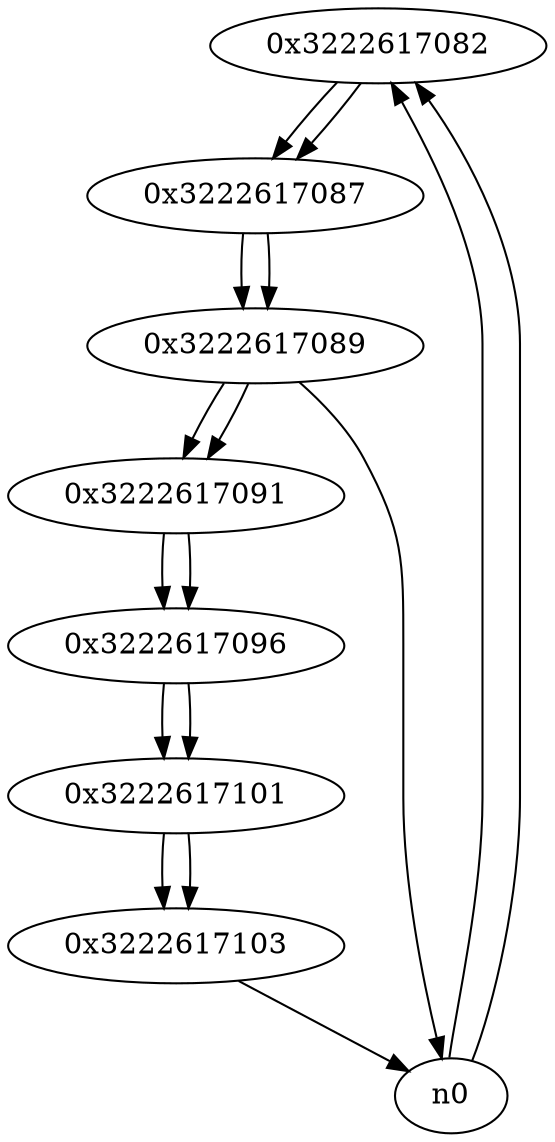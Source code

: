 digraph G{
/* nodes */
  n1 [label="0x3222617082"]
  n2 [label="0x3222617087"]
  n3 [label="0x3222617089"]
  n4 [label="0x3222617091"]
  n5 [label="0x3222617096"]
  n6 [label="0x3222617101"]
  n7 [label="0x3222617103"]
/* edges */
n1 -> n2;
n0 -> n1;
n0 -> n1;
n2 -> n3;
n1 -> n2;
n3 -> n4;
n3 -> n0;
n2 -> n3;
n4 -> n5;
n3 -> n4;
n5 -> n6;
n4 -> n5;
n6 -> n7;
n5 -> n6;
n7 -> n0;
n6 -> n7;
}
